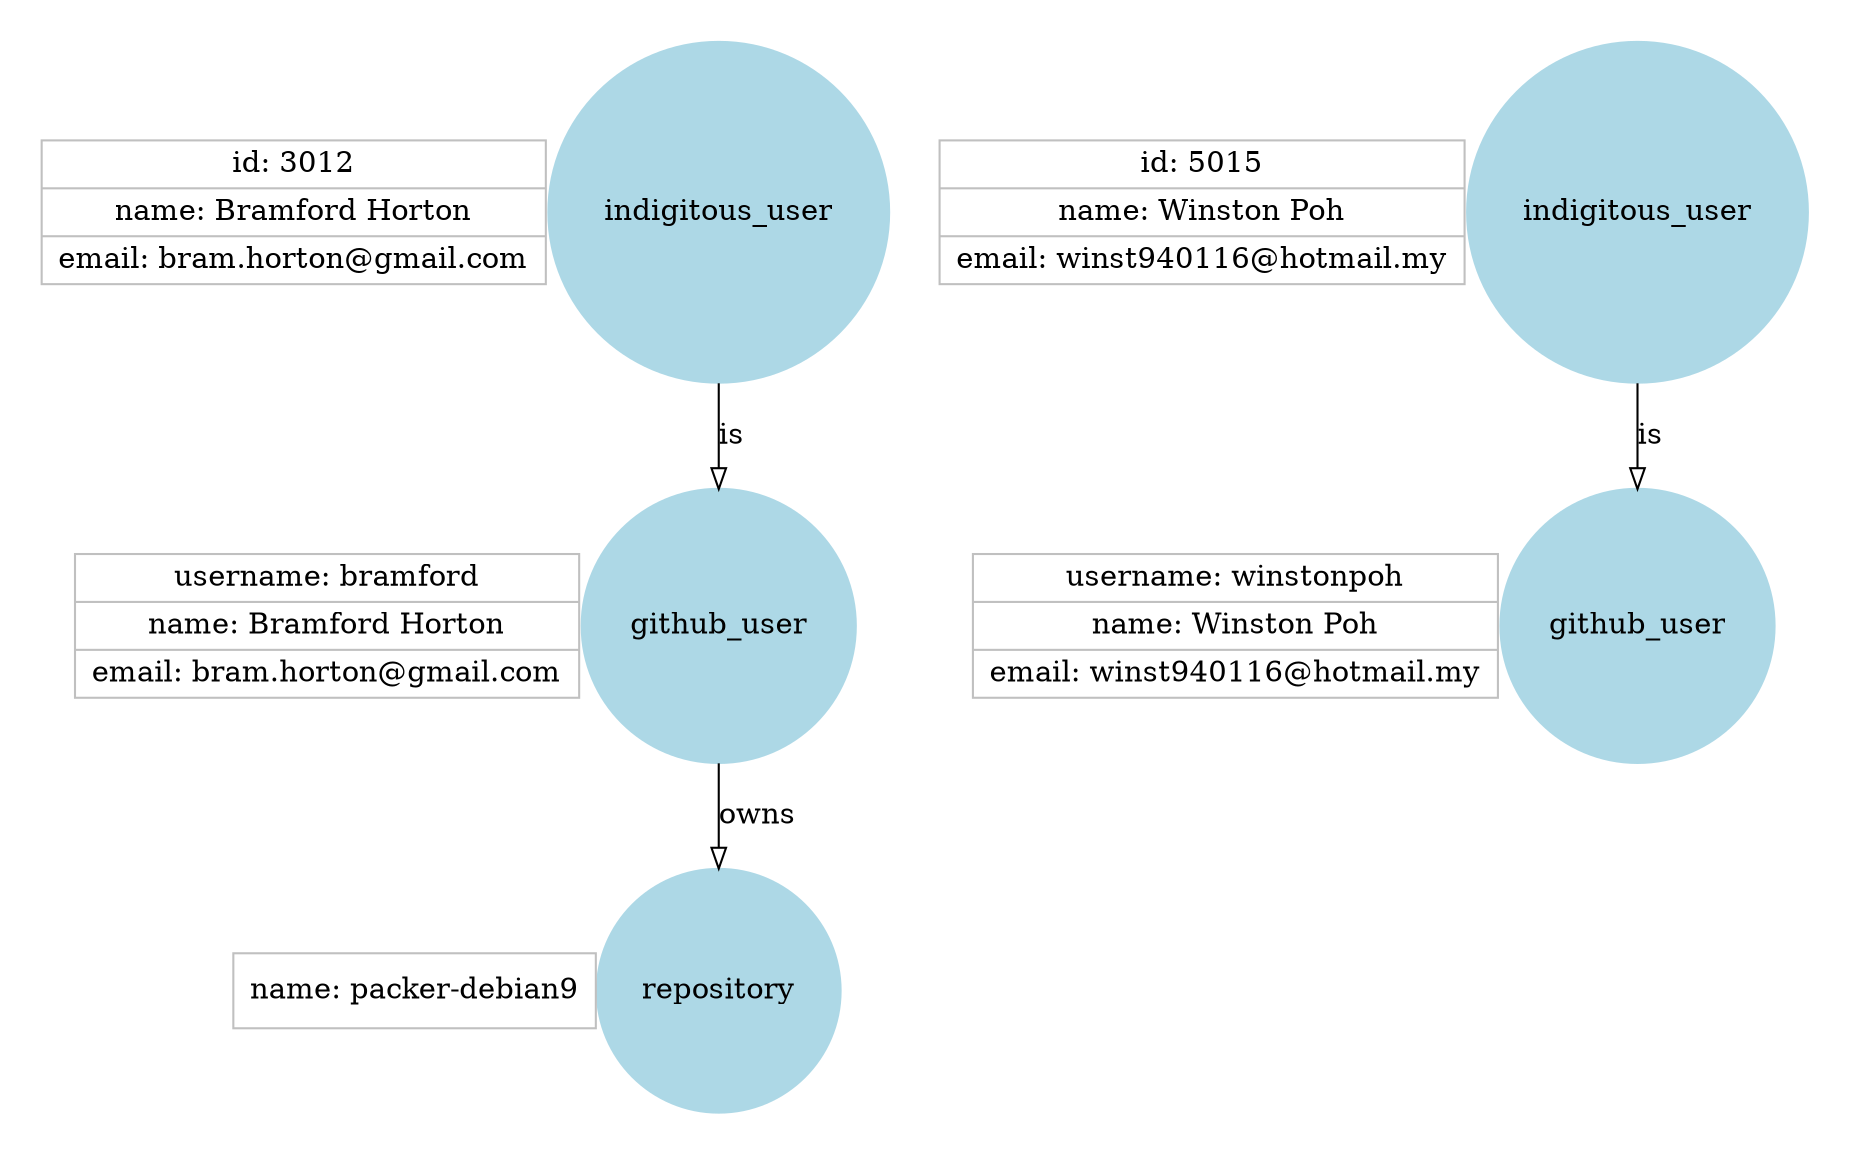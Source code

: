
graph G {

    node [
        shape=circle
        color=grey
        fontsize=14
    ]

    graph [
        style=invis
        nodesep=0
    ]

    subgraph cluster_1000 {
        indigitous_user_bramford_horton [label="indigitous_user" style=filled color=lightblue]
        indigitous_user_bramford_horton_properties [shape=record label="{id: 3012|name: Bramford Horton|email: bram.horton@gmail.com}"]
    }

    subgraph cluster_1001 {
        indigitous_user_winston_poh [label="indigitous_user" style=filled color=lightblue]
        indigitous_user_winston_poh_properties [shape=record label="{id: 5015|name: Winston Poh|email: winst940116@hotmail.my}"]
    }

    subgraph cluster_2000 {
        github_user_bramford [label="github_user" style=filled color=lightblue]
        github_user_bramford_properties [shape=record label="{username: bramford|name: Bramford Horton|email: bram.horton@gmail.com}"]
    }

    subgraph cluster_2001 {
        github_user_winstonpoh [label="github_user" style=filled color=lightblue]
        github_user_winstonpoh_properties [shape=record label="{username: winstonpoh|name: Winston Poh|email: winst940116@hotmail.my}"]
    }

    subgraph cluster_3001 {
        repository_bramford_packerdebian9 [label="repository" style=filled color=lightblue]
        repository_bramford_packerdebian9_properties [shape=record label="{name: packer-debian9}"]
    }

    {
        edge [
            fontsize=14
            dir=forward
        ]

        indigitous_user_bramford_horton -- github_user_bramford [label="is" arrowhead=empty]
        indigitous_user_winston_poh -- github_user_winstonpoh [label="is" arrowhead=empty]
        github_user_bramford -- repository_bramford_packerdebian9 [label="owns" arrowhead=empty]
    }
}

